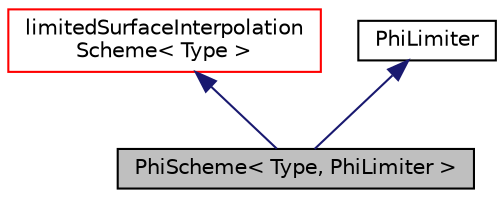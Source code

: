 digraph "PhiScheme&lt; Type, PhiLimiter &gt;"
{
  bgcolor="transparent";
  edge [fontname="Helvetica",fontsize="10",labelfontname="Helvetica",labelfontsize="10"];
  node [fontname="Helvetica",fontsize="10",shape=record];
  Node0 [label="PhiScheme\< Type, PhiLimiter \>",height=0.2,width=0.4,color="black", fillcolor="grey75", style="filled", fontcolor="black"];
  Node1 -> Node0 [dir="back",color="midnightblue",fontsize="10",style="solid",fontname="Helvetica"];
  Node1 [label="limitedSurfaceInterpolation\lScheme\< Type \>",height=0.2,width=0.4,color="red",URL="$a23865.html",tooltip="Abstract base class for limited surface interpolation schemes. "];
  Node4 -> Node0 [dir="back",color="midnightblue",fontsize="10",style="solid",fontname="Helvetica"];
  Node4 [label="PhiLimiter",height=0.2,width=0.4,color="black",URL="$a23885.html",tooltip="Class with limiter function which returns the limiter for the Phi differencing scheme. "];
}
